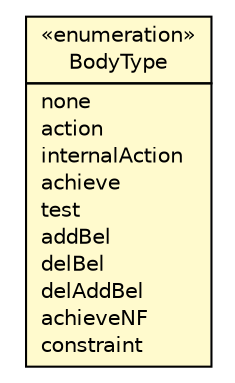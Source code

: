#!/usr/local/bin/dot
#
# Class diagram 
# Generated by UMLGraph version R5_6_6-1-g9240c4 (http://www.umlgraph.org/)
#

digraph G {
	edge [fontname="Helvetica",fontsize=10,labelfontname="Helvetica",labelfontsize=10];
	node [fontname="Helvetica",fontsize=10,shape=plaintext];
	nodesep=0.25;
	ranksep=0.5;
	// jason.asSyntax.BodyLiteral.BodyType
	c12158 [label=<<table title="jason.asSyntax.BodyLiteral.BodyType" border="0" cellborder="1" cellspacing="0" cellpadding="2" port="p" bgcolor="lemonChiffon" href="./BodyLiteral.BodyType.html">
		<tr><td><table border="0" cellspacing="0" cellpadding="1">
<tr><td align="center" balign="center"> &#171;enumeration&#187; </td></tr>
<tr><td align="center" balign="center"> BodyType </td></tr>
		</table></td></tr>
		<tr><td><table border="0" cellspacing="0" cellpadding="1">
<tr><td align="left" balign="left"> none </td></tr>
<tr><td align="left" balign="left"> action </td></tr>
<tr><td align="left" balign="left"> internalAction </td></tr>
<tr><td align="left" balign="left"> achieve </td></tr>
<tr><td align="left" balign="left"> test </td></tr>
<tr><td align="left" balign="left"> addBel </td></tr>
<tr><td align="left" balign="left"> delBel </td></tr>
<tr><td align="left" balign="left"> delAddBel </td></tr>
<tr><td align="left" balign="left"> achieveNF </td></tr>
<tr><td align="left" balign="left"> constraint </td></tr>
		</table></td></tr>
		</table>>, URL="./BodyLiteral.BodyType.html", fontname="Helvetica", fontcolor="black", fontsize=10.0];
}

